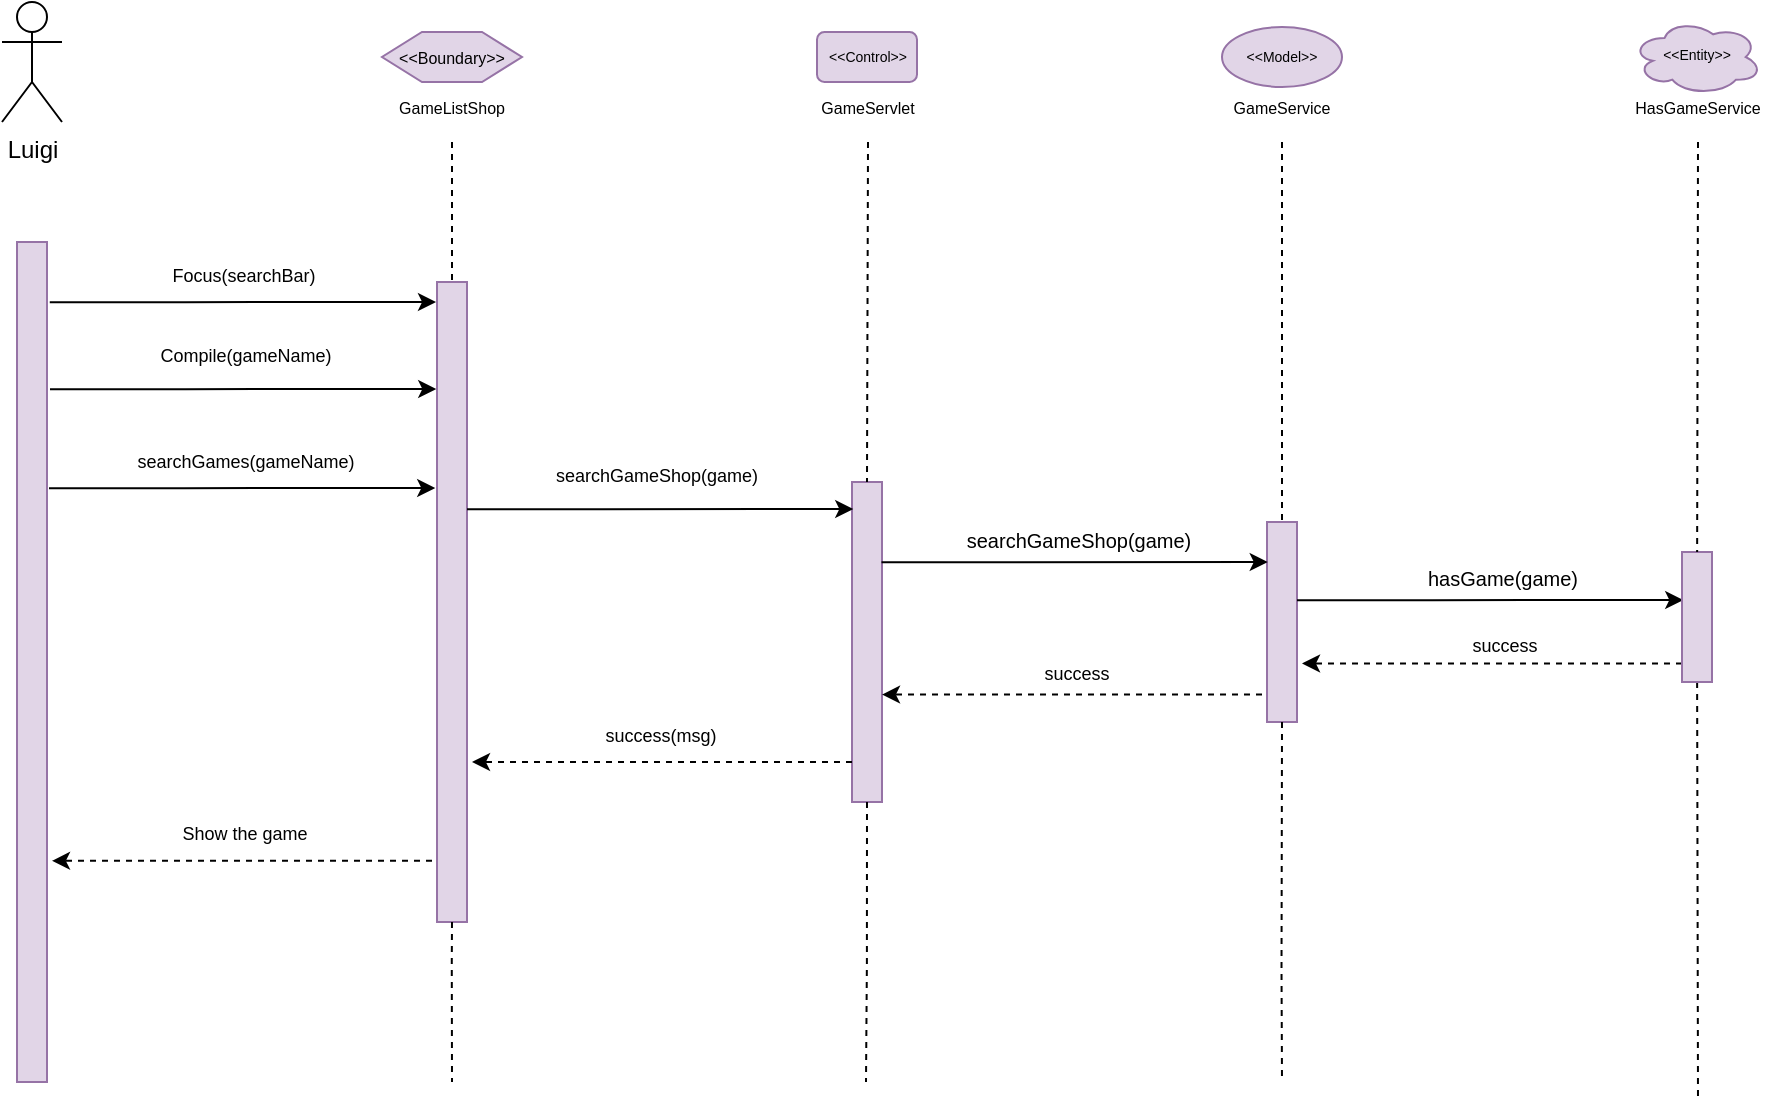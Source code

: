 <mxfile version="15.6.8" type="device"><diagram id="IE9taIWr0icqCQjWNt5h" name="Page-1"><mxGraphModel dx="1388" dy="566" grid="1" gridSize="10" guides="1" tooltips="1" connect="1" arrows="1" fold="1" page="1" pageScale="1" pageWidth="827" pageHeight="1169" math="0" shadow="0"><root><mxCell id="0"/><mxCell id="1" parent="0"/><mxCell id="4kX4gHfWF7gdp43FYpv3-1" value="Luigi" style="shape=umlActor;verticalLabelPosition=bottom;verticalAlign=top;html=1;outlineConnect=0;" vertex="1" parent="1"><mxGeometry x="220" y="280" width="30" height="60" as="geometry"/></mxCell><mxCell id="4kX4gHfWF7gdp43FYpv3-2" value="" style="rounded=0;whiteSpace=wrap;html=1;fillColor=#e1d5e7;strokeColor=#9673a6;" vertex="1" parent="1"><mxGeometry x="227.5" y="400" width="15" height="420" as="geometry"/></mxCell><mxCell id="4kX4gHfWF7gdp43FYpv3-3" value="" style="rounded=0;whiteSpace=wrap;html=1;fillColor=#e1d5e7;strokeColor=#9673a6;" vertex="1" parent="1"><mxGeometry x="437.5" y="420" width="15" height="320" as="geometry"/></mxCell><mxCell id="4kX4gHfWF7gdp43FYpv3-4" value="" style="endArrow=none;dashed=1;html=1;rounded=0;fontSize=8;entryX=0.5;entryY=0;entryDx=0;entryDy=0;exitX=0.5;exitY=1;exitDx=0;exitDy=0;" edge="1" parent="1" target="4kX4gHfWF7gdp43FYpv3-3"><mxGeometry width="50" height="50" relative="1" as="geometry"><mxPoint x="445" y="350.0" as="sourcePoint"/><mxPoint x="467.5" y="410" as="targetPoint"/></mxGeometry></mxCell><mxCell id="4kX4gHfWF7gdp43FYpv3-5" value="&amp;lt;&amp;lt;Boundary&amp;gt;&amp;gt;" style="shape=hexagon;perimeter=hexagonPerimeter2;whiteSpace=wrap;html=1;fixedSize=1;fontSize=8;fillColor=#e1d5e7;strokeColor=#9673a6;" vertex="1" parent="1"><mxGeometry x="410" y="295" width="70" height="25" as="geometry"/></mxCell><mxCell id="4kX4gHfWF7gdp43FYpv3-6" value="GameListShop" style="text;html=1;strokeColor=none;fillColor=none;align=center;verticalAlign=middle;whiteSpace=wrap;rounded=0;fontSize=8;" vertex="1" parent="1"><mxGeometry x="430" y="325" width="30" height="15" as="geometry"/></mxCell><mxCell id="4kX4gHfWF7gdp43FYpv3-7" value="&amp;lt;&amp;lt;Control&amp;gt;&amp;gt;" style="rounded=1;whiteSpace=wrap;html=1;fontSize=7;fillColor=#e1d5e7;strokeColor=#9673a6;" vertex="1" parent="1"><mxGeometry x="627.5" y="295" width="50" height="25" as="geometry"/></mxCell><mxCell id="4kX4gHfWF7gdp43FYpv3-8" value="GameServlet" style="text;html=1;strokeColor=none;fillColor=none;align=center;verticalAlign=middle;whiteSpace=wrap;rounded=0;fontSize=8;" vertex="1" parent="1"><mxGeometry x="637.5" y="325" width="30" height="15" as="geometry"/></mxCell><mxCell id="4kX4gHfWF7gdp43FYpv3-9" value="" style="rounded=0;whiteSpace=wrap;html=1;fillColor=#e1d5e7;strokeColor=#9673a6;" vertex="1" parent="1"><mxGeometry x="645" y="520" width="15" height="160" as="geometry"/></mxCell><mxCell id="4kX4gHfWF7gdp43FYpv3-10" value="" style="endArrow=none;dashed=1;html=1;rounded=0;fontSize=8;entryX=0.5;entryY=0;entryDx=0;entryDy=0;" edge="1" parent="1" target="4kX4gHfWF7gdp43FYpv3-9"><mxGeometry width="50" height="50" relative="1" as="geometry"><mxPoint x="653" y="350.0" as="sourcePoint"/><mxPoint x="697.5" y="423.5" as="targetPoint"/></mxGeometry></mxCell><mxCell id="4kX4gHfWF7gdp43FYpv3-11" value="&amp;lt;&amp;lt;Model&amp;gt;&amp;gt;" style="ellipse;whiteSpace=wrap;html=1;fontSize=7;fillColor=#e1d5e7;strokeColor=#9673a6;" vertex="1" parent="1"><mxGeometry x="830" y="292.5" width="60" height="30" as="geometry"/></mxCell><mxCell id="4kX4gHfWF7gdp43FYpv3-12" value="" style="rounded=0;whiteSpace=wrap;html=1;fillColor=#e1d5e7;strokeColor=#9673a6;" vertex="1" parent="1"><mxGeometry x="852.5" y="540" width="15" height="100" as="geometry"/></mxCell><mxCell id="4kX4gHfWF7gdp43FYpv3-13" value="" style="endArrow=none;dashed=1;html=1;rounded=0;fontSize=8;entryX=0.5;entryY=0;entryDx=0;entryDy=0;" edge="1" parent="1" target="4kX4gHfWF7gdp43FYpv3-12"><mxGeometry width="50" height="50" relative="1" as="geometry"><mxPoint x="860.0" y="350.0" as="sourcePoint"/><mxPoint x="882.5" y="448.5" as="targetPoint"/></mxGeometry></mxCell><mxCell id="4kX4gHfWF7gdp43FYpv3-14" value="GameService&lt;br&gt;" style="text;html=1;strokeColor=none;fillColor=none;align=center;verticalAlign=middle;whiteSpace=wrap;rounded=0;fontSize=8;" vertex="1" parent="1"><mxGeometry x="845" y="325" width="30" height="15" as="geometry"/></mxCell><mxCell id="4kX4gHfWF7gdp43FYpv3-15" value="&amp;lt;&amp;lt;Entity&amp;gt;&amp;gt;" style="ellipse;shape=cloud;whiteSpace=wrap;html=1;fontSize=7;fillColor=#e1d5e7;strokeColor=#9673a6;" vertex="1" parent="1"><mxGeometry x="1035" y="288.59" width="65" height="37.82" as="geometry"/></mxCell><mxCell id="4kX4gHfWF7gdp43FYpv3-16" value="" style="endArrow=none;dashed=1;html=1;rounded=0;fontSize=8;exitX=0.5;exitY=1;exitDx=0;exitDy=0;" edge="1" parent="1" source="4kX4gHfWF7gdp43FYpv3-12"><mxGeometry width="50" height="50" relative="1" as="geometry"><mxPoint x="860.25" y="733.5" as="sourcePoint"/><mxPoint x="860.0" y="820.0" as="targetPoint"/><Array as="points"><mxPoint x="859.76" y="763.5"/></Array></mxGeometry></mxCell><mxCell id="4kX4gHfWF7gdp43FYpv3-17" value="" style="endArrow=none;dashed=1;html=1;rounded=0;fontSize=8;exitX=0.5;exitY=1;exitDx=0;exitDy=0;" edge="1" parent="1" source="4kX4gHfWF7gdp43FYpv3-9"><mxGeometry width="50" height="50" relative="1" as="geometry"><mxPoint x="652.94" y="730" as="sourcePoint"/><mxPoint x="652" y="820.0" as="targetPoint"/><Array as="points"><mxPoint x="652.45" y="760"/></Array></mxGeometry></mxCell><mxCell id="4kX4gHfWF7gdp43FYpv3-18" value="" style="endArrow=none;dashed=1;html=1;rounded=0;fontSize=8;exitX=0.5;exitY=1;exitDx=0;exitDy=0;" edge="1" parent="1" source="4kX4gHfWF7gdp43FYpv3-3"><mxGeometry width="50" height="50" relative="1" as="geometry"><mxPoint x="445.38" y="730" as="sourcePoint"/><mxPoint x="445" y="820.0" as="targetPoint"/><Array as="points"><mxPoint x="444.89" y="760"/></Array></mxGeometry></mxCell><mxCell id="4kX4gHfWF7gdp43FYpv3-19" value="HasGameService" style="text;html=1;strokeColor=none;fillColor=none;align=center;verticalAlign=middle;whiteSpace=wrap;rounded=0;fontSize=8;" vertex="1" parent="1"><mxGeometry x="1052.5" y="325" width="30" height="15" as="geometry"/></mxCell><mxCell id="4kX4gHfWF7gdp43FYpv3-20" value="" style="endArrow=classic;html=1;rounded=0;exitX=1;exitY=0;exitDx=0;exitDy=0;entryX=-0.125;entryY=0.121;entryDx=0;entryDy=0;entryPerimeter=0;" edge="1" parent="1"><mxGeometry width="50" height="50" relative="1" as="geometry"><mxPoint x="452.5" y="533.57" as="sourcePoint"/><mxPoint x="645.625" y="533.5" as="targetPoint"/><Array as="points"><mxPoint x="500" y="533.57"/><mxPoint x="520" y="533.57"/></Array></mxGeometry></mxCell><mxCell id="4kX4gHfWF7gdp43FYpv3-21" value="&lt;div style=&quot;font-size: 9px&quot;&gt;&lt;font style=&quot;font-size: 9px&quot;&gt;searchGameShop(game)&lt;/font&gt;&lt;/div&gt;" style="text;html=1;strokeColor=none;fillColor=none;align=center;verticalAlign=middle;whiteSpace=wrap;rounded=0;fontSize=9;" vertex="1" parent="1"><mxGeometry x="450" y="500" width="195" height="33.5" as="geometry"/></mxCell><mxCell id="4kX4gHfWF7gdp43FYpv3-22" value="" style="endArrow=classic;html=1;rounded=0;exitX=1;exitY=0;exitDx=0;exitDy=0;entryX=-0.125;entryY=0.121;entryDx=0;entryDy=0;entryPerimeter=0;" edge="1" parent="1"><mxGeometry width="50" height="50" relative="1" as="geometry"><mxPoint x="243.5" y="523.07" as="sourcePoint"/><mxPoint x="436.625" y="523" as="targetPoint"/><Array as="points"><mxPoint x="291" y="523.07"/><mxPoint x="311" y="523.07"/></Array></mxGeometry></mxCell><mxCell id="4kX4gHfWF7gdp43FYpv3-23" value="" style="endArrow=classic;html=1;rounded=0;exitX=1;exitY=0;exitDx=0;exitDy=0;entryX=-0.125;entryY=0.121;entryDx=0;entryDy=0;entryPerimeter=0;" edge="1" parent="1"><mxGeometry width="50" height="50" relative="1" as="geometry"><mxPoint x="659.75" y="560.07" as="sourcePoint"/><mxPoint x="852.875" y="560.0" as="targetPoint"/><Array as="points"><mxPoint x="707.25" y="560.07"/><mxPoint x="727.25" y="560.07"/></Array></mxGeometry></mxCell><mxCell id="4kX4gHfWF7gdp43FYpv3-24" value="&lt;div style=&quot;font-size: 9px&quot;&gt;searchGames(gameName)&lt;/div&gt;" style="text;html=1;strokeColor=none;fillColor=none;align=center;verticalAlign=middle;whiteSpace=wrap;rounded=0;fontSize=9;" vertex="1" parent="1"><mxGeometry x="238" y="493" width="207.5" height="33.5" as="geometry"/></mxCell><mxCell id="4kX4gHfWF7gdp43FYpv3-25" value="" style="endArrow=classic;html=1;rounded=0;dashed=1;fontSize=7;" edge="1" parent="1"><mxGeometry width="50" height="50" relative="1" as="geometry"><mxPoint x="850.0" y="626.29" as="sourcePoint"/><mxPoint x="660.0" y="626.29" as="targetPoint"/></mxGeometry></mxCell><mxCell id="4kX4gHfWF7gdp43FYpv3-26" value="success" style="text;html=1;strokeColor=none;fillColor=none;align=center;verticalAlign=middle;whiteSpace=wrap;rounded=0;fontSize=9;" vertex="1" parent="1"><mxGeometry x="661" y="608.75" width="192.5" height="13.5" as="geometry"/></mxCell><mxCell id="4kX4gHfWF7gdp43FYpv3-27" value="searchGameShop(game)" style="text;html=1;strokeColor=none;fillColor=none;align=center;verticalAlign=middle;whiteSpace=wrap;rounded=0;fontSize=10;" vertex="1" parent="1"><mxGeometry x="662.25" y="543.75" width="192.5" height="10" as="geometry"/></mxCell><mxCell id="4kX4gHfWF7gdp43FYpv3-28" value="" style="endArrow=none;dashed=1;html=1;rounded=0;fontSize=8;startArrow=none;" edge="1" parent="1" source="4kX4gHfWF7gdp43FYpv3-37"><mxGeometry width="50" height="50" relative="1" as="geometry"><mxPoint x="1068" y="350" as="sourcePoint"/><mxPoint x="1068" y="830" as="targetPoint"/></mxGeometry></mxCell><mxCell id="4kX4gHfWF7gdp43FYpv3-29" value="" style="endArrow=classic;html=1;rounded=0;exitX=1;exitY=0;exitDx=0;exitDy=0;entryX=-0.125;entryY=0.121;entryDx=0;entryDy=0;entryPerimeter=0;" edge="1" parent="1"><mxGeometry width="50" height="50" relative="1" as="geometry"><mxPoint x="867.5" y="579.07" as="sourcePoint"/><mxPoint x="1060.625" y="579" as="targetPoint"/><Array as="points"><mxPoint x="915" y="579.07"/><mxPoint x="935" y="579.07"/><mxPoint x="997.75" y="579"/></Array></mxGeometry></mxCell><mxCell id="4kX4gHfWF7gdp43FYpv3-30" value="hasGame(game)" style="text;html=1;strokeColor=none;fillColor=none;align=center;verticalAlign=middle;whiteSpace=wrap;rounded=0;fontSize=10;" vertex="1" parent="1"><mxGeometry x="874" y="562.75" width="192.5" height="10" as="geometry"/></mxCell><mxCell id="4kX4gHfWF7gdp43FYpv3-31" value="" style="endArrow=classic;html=1;rounded=0;dashed=1;fontSize=7;" edge="1" parent="1"><mxGeometry width="50" height="50" relative="1" as="geometry"><mxPoint x="1060.0" y="610.75" as="sourcePoint"/><mxPoint x="870.0" y="610.75" as="targetPoint"/></mxGeometry></mxCell><mxCell id="4kX4gHfWF7gdp43FYpv3-32" value="success" style="text;html=1;strokeColor=none;fillColor=none;align=center;verticalAlign=middle;whiteSpace=wrap;rounded=0;fontSize=9;" vertex="1" parent="1"><mxGeometry x="875" y="595.25" width="192.5" height="13.5" as="geometry"/></mxCell><mxCell id="4kX4gHfWF7gdp43FYpv3-33" value="" style="endArrow=classic;html=1;rounded=0;dashed=1;fontSize=7;" edge="1" parent="1"><mxGeometry width="50" height="50" relative="1" as="geometry"><mxPoint x="645.0" y="660.0" as="sourcePoint"/><mxPoint x="455" y="660.0" as="targetPoint"/></mxGeometry></mxCell><mxCell id="4kX4gHfWF7gdp43FYpv3-34" value="success(msg)" style="text;html=1;strokeColor=none;fillColor=none;align=center;verticalAlign=middle;whiteSpace=wrap;rounded=0;fontSize=9;" vertex="1" parent="1"><mxGeometry x="452.5" y="640" width="192.5" height="13.5" as="geometry"/></mxCell><mxCell id="4kX4gHfWF7gdp43FYpv3-35" value="" style="endArrow=classic;html=1;rounded=0;dashed=1;fontSize=7;" edge="1" parent="1"><mxGeometry width="50" height="50" relative="1" as="geometry"><mxPoint x="435" y="709.43" as="sourcePoint"/><mxPoint x="245" y="709.43" as="targetPoint"/></mxGeometry></mxCell><mxCell id="4kX4gHfWF7gdp43FYpv3-36" value="Show the game" style="text;html=1;strokeColor=none;fillColor=none;align=center;verticalAlign=middle;whiteSpace=wrap;rounded=0;fontSize=9;" vertex="1" parent="1"><mxGeometry x="244.5" y="689.43" width="192.5" height="13.5" as="geometry"/></mxCell><mxCell id="4kX4gHfWF7gdp43FYpv3-37" value="" style="rounded=0;whiteSpace=wrap;html=1;fillColor=#e1d5e7;strokeColor=#9673a6;" vertex="1" parent="1"><mxGeometry x="1060" y="555" width="15" height="65" as="geometry"/></mxCell><mxCell id="4kX4gHfWF7gdp43FYpv3-38" value="" style="endArrow=none;dashed=1;html=1;rounded=0;fontSize=8;" edge="1" parent="1" target="4kX4gHfWF7gdp43FYpv3-37"><mxGeometry width="50" height="50" relative="1" as="geometry"><mxPoint x="1068" y="350.0" as="sourcePoint"/><mxPoint x="1068" y="830" as="targetPoint"/></mxGeometry></mxCell><mxCell id="4kX4gHfWF7gdp43FYpv3-39" value="" style="endArrow=classic;html=1;rounded=0;exitX=1;exitY=0;exitDx=0;exitDy=0;entryX=-0.125;entryY=0.121;entryDx=0;entryDy=0;entryPerimeter=0;" edge="1" parent="1"><mxGeometry width="50" height="50" relative="1" as="geometry"><mxPoint x="243.88" y="430.07" as="sourcePoint"/><mxPoint x="437.005" y="430" as="targetPoint"/><Array as="points"><mxPoint x="291.38" y="430.07"/><mxPoint x="311.38" y="430.07"/></Array></mxGeometry></mxCell><mxCell id="4kX4gHfWF7gdp43FYpv3-40" value="&lt;div style=&quot;font-size: 9px&quot;&gt;Focus(searchBar)&lt;/div&gt;" style="text;html=1;strokeColor=none;fillColor=none;align=center;verticalAlign=middle;whiteSpace=wrap;rounded=0;fontSize=9;" vertex="1" parent="1"><mxGeometry x="237" y="400" width="207.5" height="33.5" as="geometry"/></mxCell><mxCell id="4kX4gHfWF7gdp43FYpv3-41" value="" style="endArrow=classic;html=1;rounded=0;exitX=1;exitY=0;exitDx=0;exitDy=0;entryX=-0.125;entryY=0.121;entryDx=0;entryDy=0;entryPerimeter=0;" edge="1" parent="1"><mxGeometry width="50" height="50" relative="1" as="geometry"><mxPoint x="244" y="473.57" as="sourcePoint"/><mxPoint x="437.125" y="473.5" as="targetPoint"/><Array as="points"><mxPoint x="291.5" y="473.57"/><mxPoint x="311.5" y="473.57"/></Array></mxGeometry></mxCell><mxCell id="4kX4gHfWF7gdp43FYpv3-42" value="&lt;div style=&quot;font-size: 9px&quot;&gt;Compile(gameName)&lt;/div&gt;" style="text;html=1;strokeColor=none;fillColor=none;align=center;verticalAlign=middle;whiteSpace=wrap;rounded=0;fontSize=9;" vertex="1" parent="1"><mxGeometry x="237.5" y="440.5" width="207.5" height="33.5" as="geometry"/></mxCell></root></mxGraphModel></diagram></mxfile>